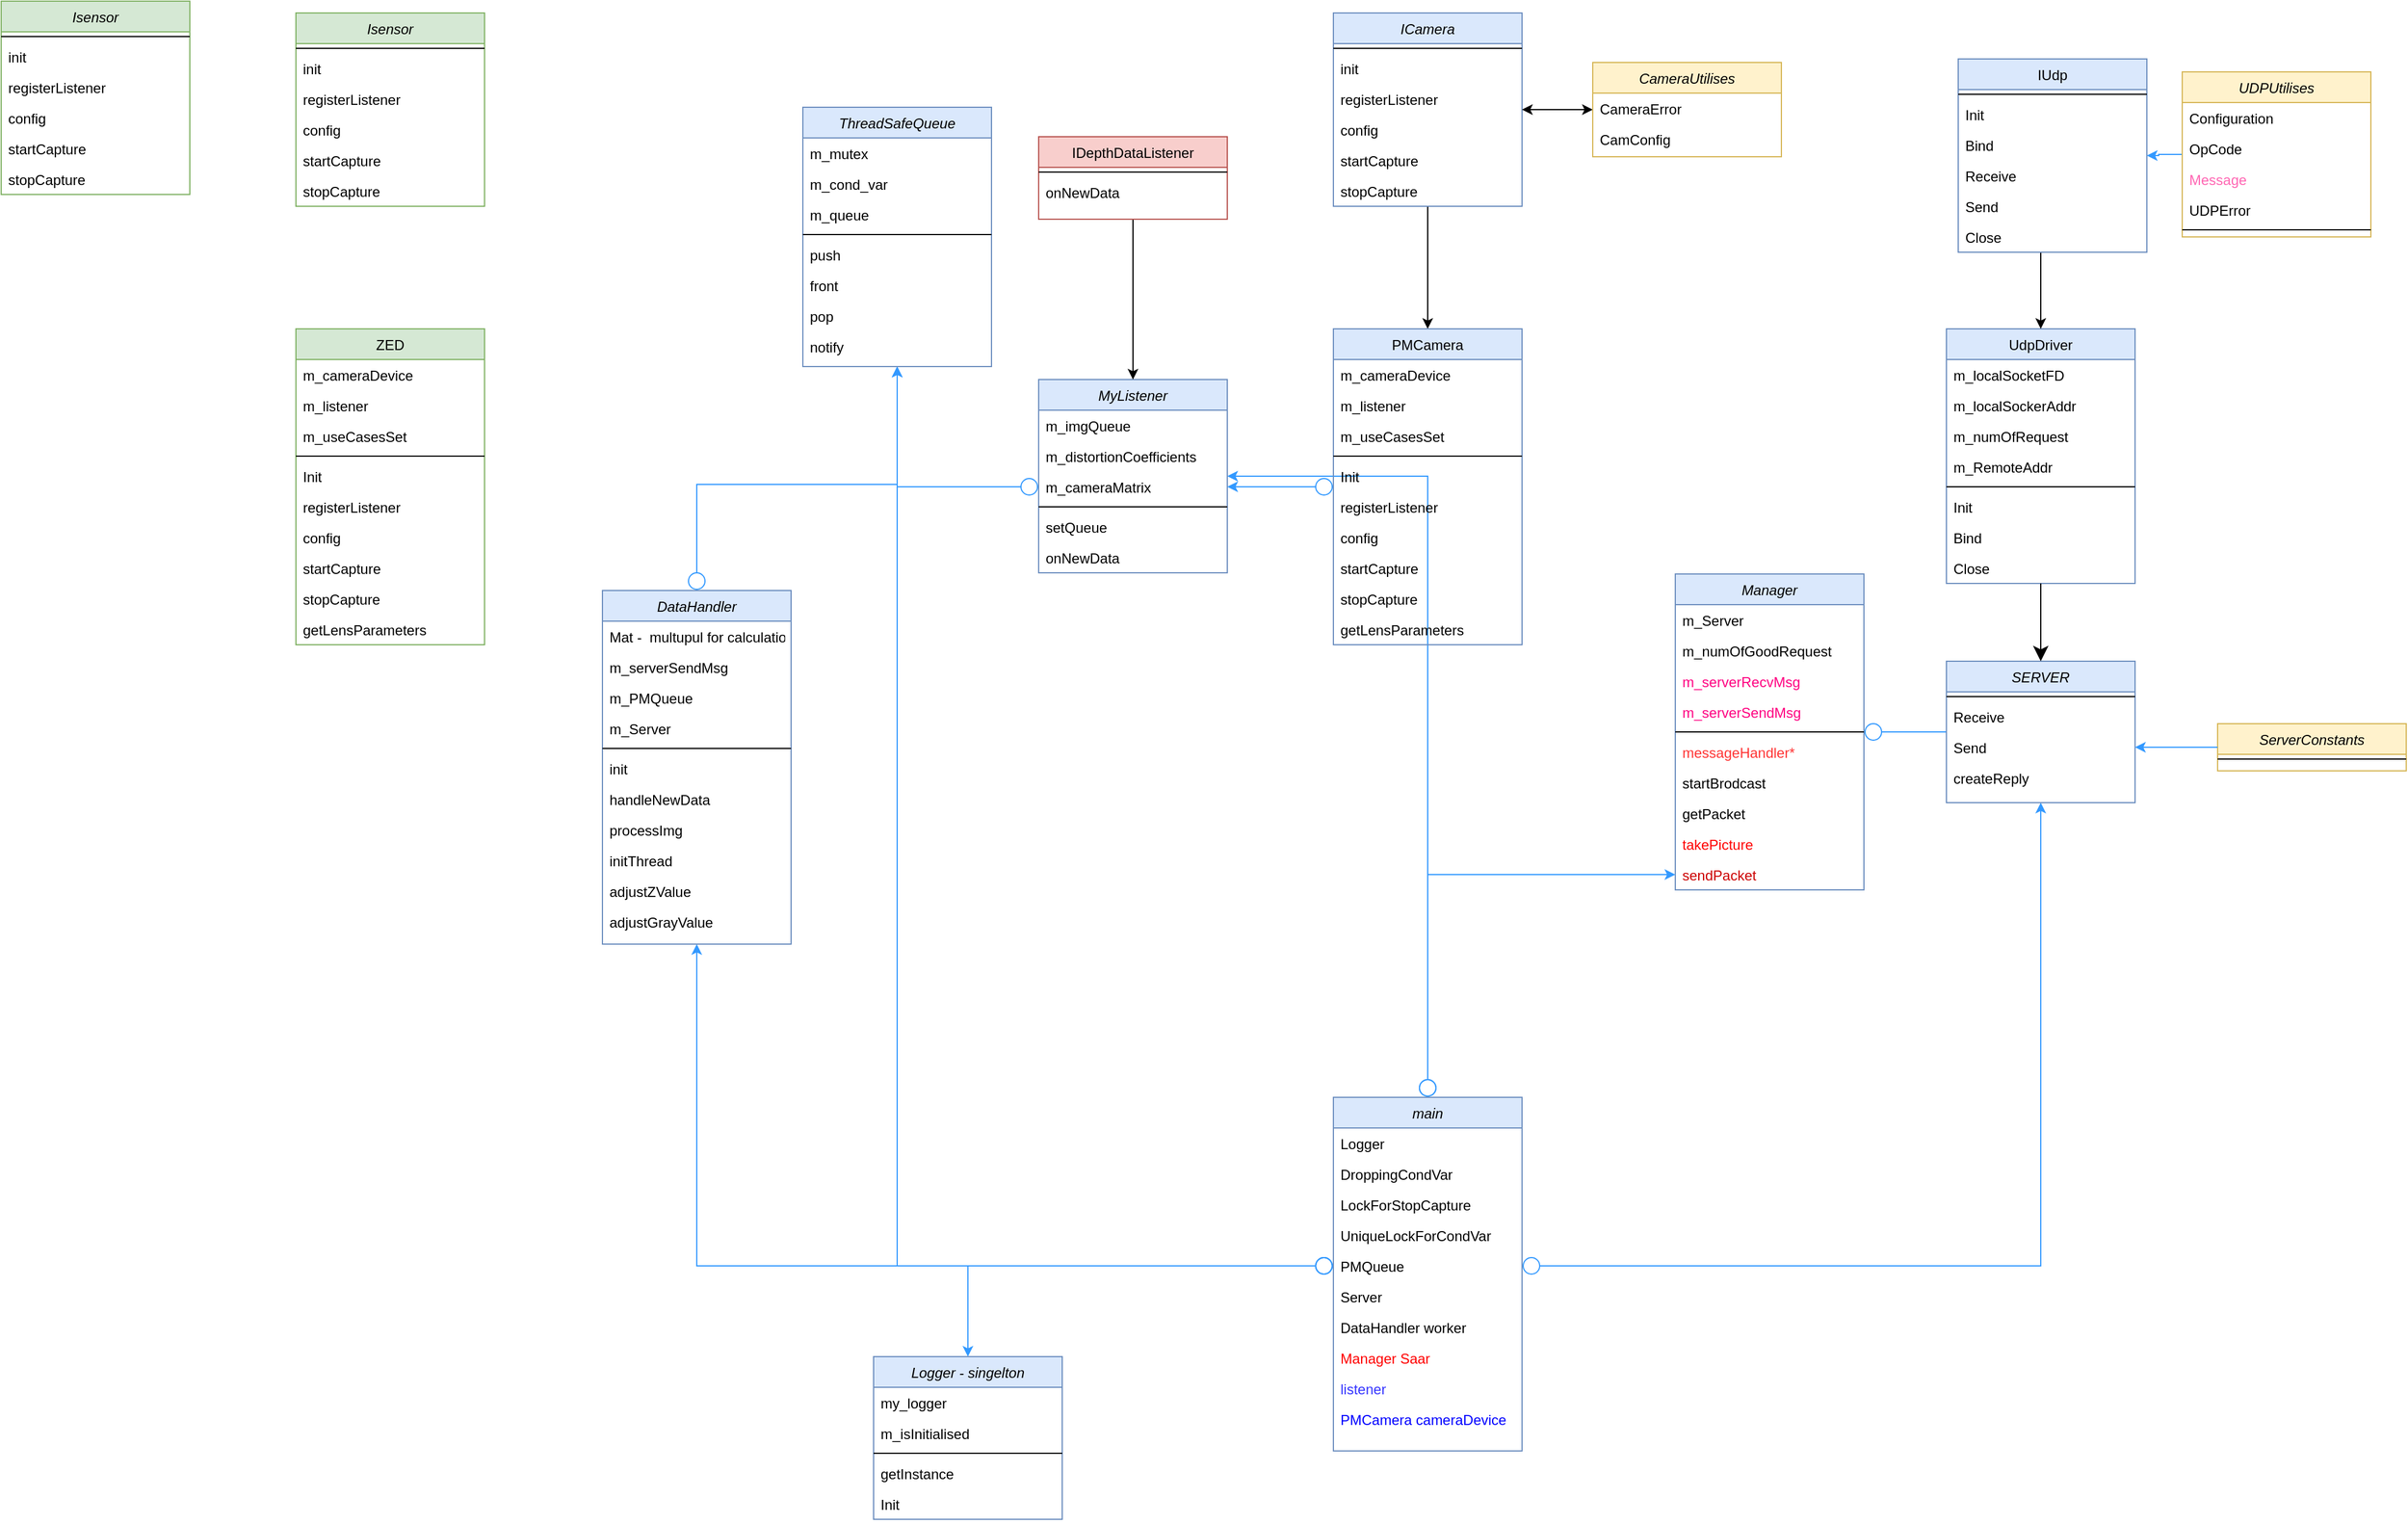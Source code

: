 <mxfile version="20.6.0" type="github">
  <diagram id="C5RBs43oDa-KdzZeNtuy" name="Page-1">
    <mxGraphModel dx="3151" dy="876" grid="1" gridSize="10" guides="1" tooltips="1" connect="1" arrows="1" fold="1" page="1" pageScale="1" pageWidth="827" pageHeight="1169" math="0" shadow="0">
      <root>
        <mxCell id="WIyWlLk6GJQsqaUBKTNV-0" />
        <mxCell id="WIyWlLk6GJQsqaUBKTNV-1" parent="WIyWlLk6GJQsqaUBKTNV-0" />
        <mxCell id="wGJiU_IfTbQfSrhY198J-182" style="edgeStyle=orthogonalEdgeStyle;rounded=0;orthogonalLoop=1;jettySize=auto;html=1;fontColor=#FF0000;startArrow=none;startFill=0;endArrow=circle;endFill=0;strokeColor=#3399FF;" edge="1" parent="WIyWlLk6GJQsqaUBKTNV-1" source="zkfFHV4jXpPFQw0GAbJ--0" target="wGJiU_IfTbQfSrhY198J-142">
          <mxGeometry relative="1" as="geometry">
            <mxPoint x="520.043" y="480" as="targetPoint" />
          </mxGeometry>
        </mxCell>
        <mxCell id="wGJiU_IfTbQfSrhY198J-220" style="edgeStyle=orthogonalEdgeStyle;rounded=0;orthogonalLoop=1;jettySize=auto;html=1;strokeColor=#3399FF;fontColor=#FF0080;startArrow=classic;startFill=1;endArrow=circle;endFill=0;" edge="1" parent="WIyWlLk6GJQsqaUBKTNV-1" source="zkfFHV4jXpPFQw0GAbJ--0" target="wGJiU_IfTbQfSrhY198J-163">
          <mxGeometry relative="1" as="geometry" />
        </mxCell>
        <mxCell id="zkfFHV4jXpPFQw0GAbJ--0" value="SERVER" style="swimlane;fontStyle=2;align=center;verticalAlign=top;childLayout=stackLayout;horizontal=1;startSize=26;horizontalStack=0;resizeParent=1;resizeLast=0;collapsible=1;marginBottom=0;rounded=0;shadow=0;strokeWidth=1;fillColor=#dae8fc;strokeColor=#6c8ebf;" parent="WIyWlLk6GJQsqaUBKTNV-1" vertex="1">
          <mxGeometry x="610" y="960" width="160" height="120" as="geometry">
            <mxRectangle x="230" y="140" width="160" height="26" as="alternateBounds" />
          </mxGeometry>
        </mxCell>
        <mxCell id="zkfFHV4jXpPFQw0GAbJ--4" value="" style="line;html=1;strokeWidth=1;align=left;verticalAlign=middle;spacingTop=-1;spacingLeft=3;spacingRight=3;rotatable=0;labelPosition=right;points=[];portConstraint=eastwest;" parent="zkfFHV4jXpPFQw0GAbJ--0" vertex="1">
          <mxGeometry y="26" width="160" height="8" as="geometry" />
        </mxCell>
        <mxCell id="zkfFHV4jXpPFQw0GAbJ--5" value="Receive" style="text;align=left;verticalAlign=top;spacingLeft=4;spacingRight=4;overflow=hidden;rotatable=0;points=[[0,0.5],[1,0.5]];portConstraint=eastwest;" parent="zkfFHV4jXpPFQw0GAbJ--0" vertex="1">
          <mxGeometry y="34" width="160" height="26" as="geometry" />
        </mxCell>
        <mxCell id="wGJiU_IfTbQfSrhY198J-7" value="Send" style="text;align=left;verticalAlign=top;spacingLeft=4;spacingRight=4;overflow=hidden;rotatable=0;points=[[0,0.5],[1,0.5]];portConstraint=eastwest;" vertex="1" parent="zkfFHV4jXpPFQw0GAbJ--0">
          <mxGeometry y="60" width="160" height="26" as="geometry" />
        </mxCell>
        <mxCell id="wGJiU_IfTbQfSrhY198J-8" value="createReply" style="text;align=left;verticalAlign=top;spacingLeft=4;spacingRight=4;overflow=hidden;rotatable=0;points=[[0,0.5],[1,0.5]];portConstraint=eastwest;" vertex="1" parent="zkfFHV4jXpPFQw0GAbJ--0">
          <mxGeometry y="86" width="160" height="26" as="geometry" />
        </mxCell>
        <mxCell id="zkfFHV4jXpPFQw0GAbJ--6" value="UdpDriver" style="swimlane;fontStyle=0;align=center;verticalAlign=top;childLayout=stackLayout;horizontal=1;startSize=26;horizontalStack=0;resizeParent=1;resizeLast=0;collapsible=1;marginBottom=0;rounded=0;shadow=0;strokeWidth=1;fillColor=#dae8fc;strokeColor=#6c8ebf;" parent="WIyWlLk6GJQsqaUBKTNV-1" vertex="1">
          <mxGeometry x="610" y="678" width="160" height="216" as="geometry">
            <mxRectangle x="130" y="380" width="160" height="26" as="alternateBounds" />
          </mxGeometry>
        </mxCell>
        <mxCell id="zkfFHV4jXpPFQw0GAbJ--7" value="m_localSocketFD" style="text;align=left;verticalAlign=top;spacingLeft=4;spacingRight=4;overflow=hidden;rotatable=0;points=[[0,0.5],[1,0.5]];portConstraint=eastwest;" parent="zkfFHV4jXpPFQw0GAbJ--6" vertex="1">
          <mxGeometry y="26" width="160" height="26" as="geometry" />
        </mxCell>
        <mxCell id="zkfFHV4jXpPFQw0GAbJ--8" value="m_localSockerAddr" style="text;align=left;verticalAlign=top;spacingLeft=4;spacingRight=4;overflow=hidden;rotatable=0;points=[[0,0.5],[1,0.5]];portConstraint=eastwest;rounded=0;shadow=0;html=0;" parent="zkfFHV4jXpPFQw0GAbJ--6" vertex="1">
          <mxGeometry y="52" width="160" height="26" as="geometry" />
        </mxCell>
        <mxCell id="wGJiU_IfTbQfSrhY198J-17" value="m_numOfRequest" style="text;align=left;verticalAlign=top;spacingLeft=4;spacingRight=4;overflow=hidden;rotatable=0;points=[[0,0.5],[1,0.5]];portConstraint=eastwest;rounded=0;shadow=0;html=0;" vertex="1" parent="zkfFHV4jXpPFQw0GAbJ--6">
          <mxGeometry y="78" width="160" height="26" as="geometry" />
        </mxCell>
        <mxCell id="wGJiU_IfTbQfSrhY198J-18" value="m_RemoteAddr" style="text;align=left;verticalAlign=top;spacingLeft=4;spacingRight=4;overflow=hidden;rotatable=0;points=[[0,0.5],[1,0.5]];portConstraint=eastwest;rounded=0;shadow=0;html=0;" vertex="1" parent="zkfFHV4jXpPFQw0GAbJ--6">
          <mxGeometry y="104" width="160" height="26" as="geometry" />
        </mxCell>
        <mxCell id="zkfFHV4jXpPFQw0GAbJ--9" value="" style="line;html=1;strokeWidth=1;align=left;verticalAlign=middle;spacingTop=-1;spacingLeft=3;spacingRight=3;rotatable=0;labelPosition=right;points=[];portConstraint=eastwest;" parent="zkfFHV4jXpPFQw0GAbJ--6" vertex="1">
          <mxGeometry y="130" width="160" height="8" as="geometry" />
        </mxCell>
        <mxCell id="zkfFHV4jXpPFQw0GAbJ--11" value="Init" style="text;align=left;verticalAlign=top;spacingLeft=4;spacingRight=4;overflow=hidden;rotatable=0;points=[[0,0.5],[1,0.5]];portConstraint=eastwest;" parent="zkfFHV4jXpPFQw0GAbJ--6" vertex="1">
          <mxGeometry y="138" width="160" height="26" as="geometry" />
        </mxCell>
        <mxCell id="wGJiU_IfTbQfSrhY198J-19" value="Bind" style="text;align=left;verticalAlign=top;spacingLeft=4;spacingRight=4;overflow=hidden;rotatable=0;points=[[0,0.5],[1,0.5]];portConstraint=eastwest;" vertex="1" parent="zkfFHV4jXpPFQw0GAbJ--6">
          <mxGeometry y="164" width="160" height="26" as="geometry" />
        </mxCell>
        <mxCell id="wGJiU_IfTbQfSrhY198J-20" value="Close" style="text;align=left;verticalAlign=top;spacingLeft=4;spacingRight=4;overflow=hidden;rotatable=0;points=[[0,0.5],[1,0.5]];portConstraint=eastwest;" vertex="1" parent="zkfFHV4jXpPFQw0GAbJ--6">
          <mxGeometry y="190" width="160" height="26" as="geometry" />
        </mxCell>
        <mxCell id="zkfFHV4jXpPFQw0GAbJ--12" value="" style="endArrow=classic;endSize=10;endFill=1;shadow=0;strokeWidth=1;rounded=0;edgeStyle=elbowEdgeStyle;elbow=vertical;" parent="WIyWlLk6GJQsqaUBKTNV-1" source="zkfFHV4jXpPFQw0GAbJ--6" target="zkfFHV4jXpPFQw0GAbJ--0" edge="1">
          <mxGeometry width="160" relative="1" as="geometry">
            <mxPoint x="780" y="223" as="sourcePoint" />
            <mxPoint x="780" y="223" as="targetPoint" />
          </mxGeometry>
        </mxCell>
        <mxCell id="wGJiU_IfTbQfSrhY198J-194" style="edgeStyle=orthogonalEdgeStyle;rounded=0;orthogonalLoop=1;jettySize=auto;html=1;strokeColor=#3399FF;fontColor=#FF0080;startArrow=classic;startFill=1;endArrow=circle;endFill=0;" edge="1" parent="WIyWlLk6GJQsqaUBKTNV-1" source="wGJiU_IfTbQfSrhY198J-0" target="wGJiU_IfTbQfSrhY198J-159">
          <mxGeometry relative="1" as="geometry" />
        </mxCell>
        <mxCell id="wGJiU_IfTbQfSrhY198J-0" value="MyListener" style="swimlane;fontStyle=2;align=center;verticalAlign=top;childLayout=stackLayout;horizontal=1;startSize=26;horizontalStack=0;resizeParent=1;resizeLast=0;collapsible=1;marginBottom=0;rounded=0;shadow=0;strokeWidth=1;fillColor=#dae8fc;strokeColor=#6c8ebf;" vertex="1" parent="WIyWlLk6GJQsqaUBKTNV-1">
          <mxGeometry x="-160" y="721" width="160" height="164" as="geometry">
            <mxRectangle x="230" y="140" width="160" height="26" as="alternateBounds" />
          </mxGeometry>
        </mxCell>
        <mxCell id="wGJiU_IfTbQfSrhY198J-123" value="m_imgQueue&#xa;" style="text;align=left;verticalAlign=top;spacingLeft=4;spacingRight=4;overflow=hidden;rotatable=0;points=[[0,0.5],[1,0.5]];portConstraint=eastwest;rounded=0;shadow=0;html=0;" vertex="1" parent="wGJiU_IfTbQfSrhY198J-0">
          <mxGeometry y="26" width="160" height="26" as="geometry" />
        </mxCell>
        <mxCell id="wGJiU_IfTbQfSrhY198J-124" value="m_distortionCoefficients" style="text;align=left;verticalAlign=top;spacingLeft=4;spacingRight=4;overflow=hidden;rotatable=0;points=[[0,0.5],[1,0.5]];portConstraint=eastwest;rounded=0;shadow=0;html=0;" vertex="1" parent="wGJiU_IfTbQfSrhY198J-0">
          <mxGeometry y="52" width="160" height="26" as="geometry" />
        </mxCell>
        <mxCell id="wGJiU_IfTbQfSrhY198J-2" value="m_cameraMatrix" style="text;align=left;verticalAlign=top;spacingLeft=4;spacingRight=4;overflow=hidden;rotatable=0;points=[[0,0.5],[1,0.5]];portConstraint=eastwest;rounded=0;shadow=0;html=0;" vertex="1" parent="wGJiU_IfTbQfSrhY198J-0">
          <mxGeometry y="78" width="160" height="26" as="geometry" />
        </mxCell>
        <mxCell id="wGJiU_IfTbQfSrhY198J-4" value="" style="line;html=1;strokeWidth=1;align=left;verticalAlign=middle;spacingTop=-1;spacingLeft=3;spacingRight=3;rotatable=0;labelPosition=right;points=[];portConstraint=eastwest;" vertex="1" parent="wGJiU_IfTbQfSrhY198J-0">
          <mxGeometry y="104" width="160" height="8" as="geometry" />
        </mxCell>
        <mxCell id="wGJiU_IfTbQfSrhY198J-5" value="setQueue" style="text;align=left;verticalAlign=top;spacingLeft=4;spacingRight=4;overflow=hidden;rotatable=0;points=[[0,0.5],[1,0.5]];portConstraint=eastwest;" vertex="1" parent="wGJiU_IfTbQfSrhY198J-0">
          <mxGeometry y="112" width="160" height="26" as="geometry" />
        </mxCell>
        <mxCell id="wGJiU_IfTbQfSrhY198J-101" value="onNewData" style="text;align=left;verticalAlign=top;spacingLeft=4;spacingRight=4;overflow=hidden;rotatable=0;points=[[0,0.5],[1,0.5]];portConstraint=eastwest;" vertex="1" parent="wGJiU_IfTbQfSrhY198J-0">
          <mxGeometry y="138" width="160" height="26" as="geometry" />
        </mxCell>
        <mxCell id="wGJiU_IfTbQfSrhY198J-32" value="" style="edgeStyle=orthogonalEdgeStyle;rounded=0;orthogonalLoop=1;jettySize=auto;html=1;entryX=0.5;entryY=0;entryDx=0;entryDy=0;" edge="1" parent="WIyWlLk6GJQsqaUBKTNV-1" source="wGJiU_IfTbQfSrhY198J-21" target="zkfFHV4jXpPFQw0GAbJ--6">
          <mxGeometry relative="1" as="geometry">
            <Array as="points">
              <mxPoint x="690" y="620" />
            </Array>
          </mxGeometry>
        </mxCell>
        <mxCell id="wGJiU_IfTbQfSrhY198J-21" value="IUdp" style="swimlane;fontStyle=0;align=center;verticalAlign=top;childLayout=stackLayout;horizontal=1;startSize=26;horizontalStack=0;resizeParent=1;resizeLast=0;collapsible=1;marginBottom=0;rounded=0;shadow=0;strokeWidth=1;fillColor=#dae8fc;strokeColor=#6c8ebf;" vertex="1" parent="WIyWlLk6GJQsqaUBKTNV-1">
          <mxGeometry x="620" y="449" width="160" height="164" as="geometry">
            <mxRectangle x="130" y="380" width="160" height="26" as="alternateBounds" />
          </mxGeometry>
        </mxCell>
        <mxCell id="wGJiU_IfTbQfSrhY198J-26" value="" style="line;html=1;strokeWidth=1;align=left;verticalAlign=middle;spacingTop=-1;spacingLeft=3;spacingRight=3;rotatable=0;labelPosition=right;points=[];portConstraint=eastwest;" vertex="1" parent="wGJiU_IfTbQfSrhY198J-21">
          <mxGeometry y="26" width="160" height="8" as="geometry" />
        </mxCell>
        <mxCell id="wGJiU_IfTbQfSrhY198J-27" value="Init" style="text;align=left;verticalAlign=top;spacingLeft=4;spacingRight=4;overflow=hidden;rotatable=0;points=[[0,0.5],[1,0.5]];portConstraint=eastwest;" vertex="1" parent="wGJiU_IfTbQfSrhY198J-21">
          <mxGeometry y="34" width="160" height="26" as="geometry" />
        </mxCell>
        <mxCell id="wGJiU_IfTbQfSrhY198J-28" value="Bind" style="text;align=left;verticalAlign=top;spacingLeft=4;spacingRight=4;overflow=hidden;rotatable=0;points=[[0,0.5],[1,0.5]];portConstraint=eastwest;" vertex="1" parent="wGJiU_IfTbQfSrhY198J-21">
          <mxGeometry y="60" width="160" height="26" as="geometry" />
        </mxCell>
        <mxCell id="wGJiU_IfTbQfSrhY198J-30" value="Receive" style="text;align=left;verticalAlign=top;spacingLeft=4;spacingRight=4;overflow=hidden;rotatable=0;points=[[0,0.5],[1,0.5]];portConstraint=eastwest;" vertex="1" parent="wGJiU_IfTbQfSrhY198J-21">
          <mxGeometry y="86" width="160" height="26" as="geometry" />
        </mxCell>
        <mxCell id="wGJiU_IfTbQfSrhY198J-31" value="Send" style="text;align=left;verticalAlign=top;spacingLeft=4;spacingRight=4;overflow=hidden;rotatable=0;points=[[0,0.5],[1,0.5]];portConstraint=eastwest;" vertex="1" parent="wGJiU_IfTbQfSrhY198J-21">
          <mxGeometry y="112" width="160" height="26" as="geometry" />
        </mxCell>
        <mxCell id="wGJiU_IfTbQfSrhY198J-29" value="Close" style="text;align=left;verticalAlign=top;spacingLeft=4;spacingRight=4;overflow=hidden;rotatable=0;points=[[0,0.5],[1,0.5]];portConstraint=eastwest;" vertex="1" parent="wGJiU_IfTbQfSrhY198J-21">
          <mxGeometry y="138" width="160" height="26" as="geometry" />
        </mxCell>
        <mxCell id="wGJiU_IfTbQfSrhY198J-49" style="edgeStyle=orthogonalEdgeStyle;rounded=0;orthogonalLoop=1;jettySize=auto;html=1;startArrow=none;startFill=0;strokeColor=#3399FF;" edge="1" parent="WIyWlLk6GJQsqaUBKTNV-1" source="wGJiU_IfTbQfSrhY198J-41" target="wGJiU_IfTbQfSrhY198J-21">
          <mxGeometry relative="1" as="geometry" />
        </mxCell>
        <mxCell id="wGJiU_IfTbQfSrhY198J-41" value="UDPUtilises" style="swimlane;fontStyle=2;align=center;verticalAlign=top;childLayout=stackLayout;horizontal=1;startSize=26;horizontalStack=0;resizeParent=1;resizeLast=0;collapsible=1;marginBottom=0;rounded=0;shadow=0;strokeWidth=1;fillColor=#fff2cc;strokeColor=#d6b656;" vertex="1" parent="WIyWlLk6GJQsqaUBKTNV-1">
          <mxGeometry x="810" y="460" width="160" height="140" as="geometry">
            <mxRectangle x="230" y="140" width="160" height="26" as="alternateBounds" />
          </mxGeometry>
        </mxCell>
        <mxCell id="wGJiU_IfTbQfSrhY198J-42" value="Configuration" style="text;align=left;verticalAlign=top;spacingLeft=4;spacingRight=4;overflow=hidden;rotatable=0;points=[[0,0.5],[1,0.5]];portConstraint=eastwest;" vertex="1" parent="wGJiU_IfTbQfSrhY198J-41">
          <mxGeometry y="26" width="160" height="26" as="geometry" />
        </mxCell>
        <mxCell id="wGJiU_IfTbQfSrhY198J-43" value="OpCode" style="text;align=left;verticalAlign=top;spacingLeft=4;spacingRight=4;overflow=hidden;rotatable=0;points=[[0,0.5],[1,0.5]];portConstraint=eastwest;rounded=0;shadow=0;html=0;" vertex="1" parent="wGJiU_IfTbQfSrhY198J-41">
          <mxGeometry y="52" width="160" height="26" as="geometry" />
        </mxCell>
        <mxCell id="wGJiU_IfTbQfSrhY198J-44" value="Message" style="text;align=left;verticalAlign=top;spacingLeft=4;spacingRight=4;overflow=hidden;rotatable=0;points=[[0,0.5],[1,0.5]];portConstraint=eastwest;rounded=0;shadow=0;html=0;fontColor=#FF66B3;" vertex="1" parent="wGJiU_IfTbQfSrhY198J-41">
          <mxGeometry y="78" width="160" height="26" as="geometry" />
        </mxCell>
        <mxCell id="wGJiU_IfTbQfSrhY198J-47" value="UDPError" style="text;align=left;verticalAlign=top;spacingLeft=4;spacingRight=4;overflow=hidden;rotatable=0;points=[[0,0.5],[1,0.5]];portConstraint=eastwest;rounded=0;shadow=0;html=0;" vertex="1" parent="wGJiU_IfTbQfSrhY198J-41">
          <mxGeometry y="104" width="160" height="26" as="geometry" />
        </mxCell>
        <mxCell id="wGJiU_IfTbQfSrhY198J-45" value="" style="line;html=1;strokeWidth=1;align=left;verticalAlign=middle;spacingTop=-1;spacingLeft=3;spacingRight=3;rotatable=0;labelPosition=right;points=[];portConstraint=eastwest;" vertex="1" parent="wGJiU_IfTbQfSrhY198J-41">
          <mxGeometry y="130" width="160" height="8" as="geometry" />
        </mxCell>
        <mxCell id="wGJiU_IfTbQfSrhY198J-84" style="edgeStyle=orthogonalEdgeStyle;rounded=0;orthogonalLoop=1;jettySize=auto;html=1;startArrow=none;startFill=0;" edge="1" parent="WIyWlLk6GJQsqaUBKTNV-1" source="wGJiU_IfTbQfSrhY198J-50" target="wGJiU_IfTbQfSrhY198J-75">
          <mxGeometry relative="1" as="geometry" />
        </mxCell>
        <mxCell id="wGJiU_IfTbQfSrhY198J-50" value="ICamera" style="swimlane;fontStyle=2;align=center;verticalAlign=top;childLayout=stackLayout;horizontal=1;startSize=26;horizontalStack=0;resizeParent=1;resizeLast=0;collapsible=1;marginBottom=0;rounded=0;shadow=0;strokeWidth=1;fillColor=#dae8fc;strokeColor=#6c8ebf;" vertex="1" parent="WIyWlLk6GJQsqaUBKTNV-1">
          <mxGeometry x="90" y="410" width="160" height="164" as="geometry">
            <mxRectangle x="230" y="140" width="160" height="26" as="alternateBounds" />
          </mxGeometry>
        </mxCell>
        <mxCell id="wGJiU_IfTbQfSrhY198J-54" value="" style="line;html=1;strokeWidth=1;align=left;verticalAlign=middle;spacingTop=-1;spacingLeft=3;spacingRight=3;rotatable=0;labelPosition=right;points=[];portConstraint=eastwest;" vertex="1" parent="wGJiU_IfTbQfSrhY198J-50">
          <mxGeometry y="26" width="160" height="8" as="geometry" />
        </mxCell>
        <mxCell id="wGJiU_IfTbQfSrhY198J-55" value="init" style="text;align=left;verticalAlign=top;spacingLeft=4;spacingRight=4;overflow=hidden;rotatable=0;points=[[0,0.5],[1,0.5]];portConstraint=eastwest;" vertex="1" parent="wGJiU_IfTbQfSrhY198J-50">
          <mxGeometry y="34" width="160" height="26" as="geometry" />
        </mxCell>
        <mxCell id="wGJiU_IfTbQfSrhY198J-122" value="registerListener" style="text;align=left;verticalAlign=top;spacingLeft=4;spacingRight=4;overflow=hidden;rotatable=0;points=[[0,0.5],[1,0.5]];portConstraint=eastwest;" vertex="1" parent="wGJiU_IfTbQfSrhY198J-50">
          <mxGeometry y="60" width="160" height="26" as="geometry" />
        </mxCell>
        <mxCell id="wGJiU_IfTbQfSrhY198J-57" value="config" style="text;align=left;verticalAlign=top;spacingLeft=4;spacingRight=4;overflow=hidden;rotatable=0;points=[[0,0.5],[1,0.5]];portConstraint=eastwest;" vertex="1" parent="wGJiU_IfTbQfSrhY198J-50">
          <mxGeometry y="86" width="160" height="26" as="geometry" />
        </mxCell>
        <mxCell id="wGJiU_IfTbQfSrhY198J-58" value="startCapture" style="text;align=left;verticalAlign=top;spacingLeft=4;spacingRight=4;overflow=hidden;rotatable=0;points=[[0,0.5],[1,0.5]];portConstraint=eastwest;" vertex="1" parent="wGJiU_IfTbQfSrhY198J-50">
          <mxGeometry y="112" width="160" height="26" as="geometry" />
        </mxCell>
        <mxCell id="wGJiU_IfTbQfSrhY198J-59" value="stopCapture" style="text;align=left;verticalAlign=top;spacingLeft=4;spacingRight=4;overflow=hidden;rotatable=0;points=[[0,0.5],[1,0.5]];portConstraint=eastwest;" vertex="1" parent="wGJiU_IfTbQfSrhY198J-50">
          <mxGeometry y="138" width="160" height="26" as="geometry" />
        </mxCell>
        <mxCell id="wGJiU_IfTbQfSrhY198J-74" style="edgeStyle=orthogonalEdgeStyle;rounded=0;orthogonalLoop=1;jettySize=auto;html=1;startArrow=classic;startFill=1;" edge="1" parent="WIyWlLk6GJQsqaUBKTNV-1" source="wGJiU_IfTbQfSrhY198J-61" target="wGJiU_IfTbQfSrhY198J-50">
          <mxGeometry relative="1" as="geometry" />
        </mxCell>
        <mxCell id="wGJiU_IfTbQfSrhY198J-61" value="CameraUtilises" style="swimlane;fontStyle=2;align=center;verticalAlign=top;childLayout=stackLayout;horizontal=1;startSize=26;horizontalStack=0;resizeParent=1;resizeLast=0;collapsible=1;marginBottom=0;rounded=0;shadow=0;strokeWidth=1;fillColor=#fff2cc;strokeColor=#d6b656;" vertex="1" parent="WIyWlLk6GJQsqaUBKTNV-1">
          <mxGeometry x="310" y="452" width="160" height="80" as="geometry">
            <mxRectangle x="230" y="140" width="160" height="26" as="alternateBounds" />
          </mxGeometry>
        </mxCell>
        <mxCell id="wGJiU_IfTbQfSrhY198J-62" value="CameraError" style="text;align=left;verticalAlign=top;spacingLeft=4;spacingRight=4;overflow=hidden;rotatable=0;points=[[0,0.5],[1,0.5]];portConstraint=eastwest;" vertex="1" parent="wGJiU_IfTbQfSrhY198J-61">
          <mxGeometry y="26" width="160" height="26" as="geometry" />
        </mxCell>
        <mxCell id="wGJiU_IfTbQfSrhY198J-63" value="CamConfig" style="text;align=left;verticalAlign=top;spacingLeft=4;spacingRight=4;overflow=hidden;rotatable=0;points=[[0,0.5],[1,0.5]];portConstraint=eastwest;rounded=0;shadow=0;html=0;" vertex="1" parent="wGJiU_IfTbQfSrhY198J-61">
          <mxGeometry y="52" width="160" height="26" as="geometry" />
        </mxCell>
        <mxCell id="wGJiU_IfTbQfSrhY198J-75" value="PMCamera" style="swimlane;fontStyle=0;align=center;verticalAlign=top;childLayout=stackLayout;horizontal=1;startSize=26;horizontalStack=0;resizeParent=1;resizeLast=0;collapsible=1;marginBottom=0;rounded=0;shadow=0;strokeWidth=1;fillColor=#dae8fc;strokeColor=#6c8ebf;" vertex="1" parent="WIyWlLk6GJQsqaUBKTNV-1">
          <mxGeometry x="90" y="678" width="160" height="268" as="geometry">
            <mxRectangle x="130" y="380" width="160" height="26" as="alternateBounds" />
          </mxGeometry>
        </mxCell>
        <mxCell id="wGJiU_IfTbQfSrhY198J-76" value="m_cameraDevice" style="text;align=left;verticalAlign=top;spacingLeft=4;spacingRight=4;overflow=hidden;rotatable=0;points=[[0,0.5],[1,0.5]];portConstraint=eastwest;" vertex="1" parent="wGJiU_IfTbQfSrhY198J-75">
          <mxGeometry y="26" width="160" height="26" as="geometry" />
        </mxCell>
        <mxCell id="wGJiU_IfTbQfSrhY198J-77" value="m_listener" style="text;align=left;verticalAlign=top;spacingLeft=4;spacingRight=4;overflow=hidden;rotatable=0;points=[[0,0.5],[1,0.5]];portConstraint=eastwest;rounded=0;shadow=0;html=0;" vertex="1" parent="wGJiU_IfTbQfSrhY198J-75">
          <mxGeometry y="52" width="160" height="26" as="geometry" />
        </mxCell>
        <mxCell id="wGJiU_IfTbQfSrhY198J-78" value="m_useCasesSet" style="text;align=left;verticalAlign=top;spacingLeft=4;spacingRight=4;overflow=hidden;rotatable=0;points=[[0,0.5],[1,0.5]];portConstraint=eastwest;rounded=0;shadow=0;html=0;" vertex="1" parent="wGJiU_IfTbQfSrhY198J-75">
          <mxGeometry y="78" width="160" height="26" as="geometry" />
        </mxCell>
        <mxCell id="wGJiU_IfTbQfSrhY198J-80" value="" style="line;html=1;strokeWidth=1;align=left;verticalAlign=middle;spacingTop=-1;spacingLeft=3;spacingRight=3;rotatable=0;labelPosition=right;points=[];portConstraint=eastwest;" vertex="1" parent="wGJiU_IfTbQfSrhY198J-75">
          <mxGeometry y="104" width="160" height="8" as="geometry" />
        </mxCell>
        <mxCell id="wGJiU_IfTbQfSrhY198J-81" value="Init" style="text;align=left;verticalAlign=top;spacingLeft=4;spacingRight=4;overflow=hidden;rotatable=0;points=[[0,0.5],[1,0.5]];portConstraint=eastwest;" vertex="1" parent="wGJiU_IfTbQfSrhY198J-75">
          <mxGeometry y="112" width="160" height="26" as="geometry" />
        </mxCell>
        <mxCell id="wGJiU_IfTbQfSrhY198J-82" value="registerListener" style="text;align=left;verticalAlign=top;spacingLeft=4;spacingRight=4;overflow=hidden;rotatable=0;points=[[0,0.5],[1,0.5]];portConstraint=eastwest;" vertex="1" parent="wGJiU_IfTbQfSrhY198J-75">
          <mxGeometry y="138" width="160" height="26" as="geometry" />
        </mxCell>
        <mxCell id="wGJiU_IfTbQfSrhY198J-83" value="config" style="text;align=left;verticalAlign=top;spacingLeft=4;spacingRight=4;overflow=hidden;rotatable=0;points=[[0,0.5],[1,0.5]];portConstraint=eastwest;" vertex="1" parent="wGJiU_IfTbQfSrhY198J-75">
          <mxGeometry y="164" width="160" height="26" as="geometry" />
        </mxCell>
        <mxCell id="wGJiU_IfTbQfSrhY198J-85" value="startCapture" style="text;align=left;verticalAlign=top;spacingLeft=4;spacingRight=4;overflow=hidden;rotatable=0;points=[[0,0.5],[1,0.5]];portConstraint=eastwest;" vertex="1" parent="wGJiU_IfTbQfSrhY198J-75">
          <mxGeometry y="190" width="160" height="26" as="geometry" />
        </mxCell>
        <mxCell id="wGJiU_IfTbQfSrhY198J-86" value="stopCapture" style="text;align=left;verticalAlign=top;spacingLeft=4;spacingRight=4;overflow=hidden;rotatable=0;points=[[0,0.5],[1,0.5]];portConstraint=eastwest;" vertex="1" parent="wGJiU_IfTbQfSrhY198J-75">
          <mxGeometry y="216" width="160" height="26" as="geometry" />
        </mxCell>
        <mxCell id="wGJiU_IfTbQfSrhY198J-87" value="getLensParameters" style="text;align=left;verticalAlign=top;spacingLeft=4;spacingRight=4;overflow=hidden;rotatable=0;points=[[0,0.5],[1,0.5]];portConstraint=eastwest;" vertex="1" parent="wGJiU_IfTbQfSrhY198J-75">
          <mxGeometry y="242" width="160" height="26" as="geometry" />
        </mxCell>
        <mxCell id="wGJiU_IfTbQfSrhY198J-107" style="edgeStyle=orthogonalEdgeStyle;rounded=0;orthogonalLoop=1;jettySize=auto;html=1;startArrow=none;startFill=0;" edge="1" parent="WIyWlLk6GJQsqaUBKTNV-1" source="wGJiU_IfTbQfSrhY198J-94" target="wGJiU_IfTbQfSrhY198J-0">
          <mxGeometry relative="1" as="geometry" />
        </mxCell>
        <mxCell id="wGJiU_IfTbQfSrhY198J-94" value="IDepthDataListener" style="swimlane;fontStyle=0;align=center;verticalAlign=top;childLayout=stackLayout;horizontal=1;startSize=26;horizontalStack=0;resizeParent=1;resizeLast=0;collapsible=1;marginBottom=0;rounded=0;shadow=0;strokeWidth=1;fillColor=#f8cecc;strokeColor=#b85450;" vertex="1" parent="WIyWlLk6GJQsqaUBKTNV-1">
          <mxGeometry x="-160" y="515" width="160" height="70" as="geometry">
            <mxRectangle x="130" y="380" width="160" height="26" as="alternateBounds" />
          </mxGeometry>
        </mxCell>
        <mxCell id="wGJiU_IfTbQfSrhY198J-95" value="" style="line;html=1;strokeWidth=1;align=left;verticalAlign=middle;spacingTop=-1;spacingLeft=3;spacingRight=3;rotatable=0;labelPosition=right;points=[];portConstraint=eastwest;" vertex="1" parent="wGJiU_IfTbQfSrhY198J-94">
          <mxGeometry y="26" width="160" height="8" as="geometry" />
        </mxCell>
        <mxCell id="wGJiU_IfTbQfSrhY198J-97" value="onNewData" style="text;align=left;verticalAlign=top;spacingLeft=4;spacingRight=4;overflow=hidden;rotatable=0;points=[[0,0.5],[1,0.5]];portConstraint=eastwest;" vertex="1" parent="wGJiU_IfTbQfSrhY198J-94">
          <mxGeometry y="34" width="160" height="26" as="geometry" />
        </mxCell>
        <mxCell id="wGJiU_IfTbQfSrhY198J-221" style="edgeStyle=orthogonalEdgeStyle;rounded=0;orthogonalLoop=1;jettySize=auto;html=1;entryX=0;entryY=0.5;entryDx=0;entryDy=0;strokeColor=#3399FF;fontColor=#FF0080;startArrow=classic;startFill=1;endArrow=circle;endFill=0;" edge="1" parent="WIyWlLk6GJQsqaUBKTNV-1" source="wGJiU_IfTbQfSrhY198J-108" target="wGJiU_IfTbQfSrhY198J-163">
          <mxGeometry relative="1" as="geometry" />
        </mxCell>
        <mxCell id="wGJiU_IfTbQfSrhY198J-108" value="DataHandler" style="swimlane;fontStyle=2;align=center;verticalAlign=top;childLayout=stackLayout;horizontal=1;startSize=26;horizontalStack=0;resizeParent=1;resizeLast=0;collapsible=1;marginBottom=0;rounded=0;shadow=0;strokeWidth=1;fillColor=#dae8fc;strokeColor=#6c8ebf;" vertex="1" parent="WIyWlLk6GJQsqaUBKTNV-1">
          <mxGeometry x="-530" y="900" width="160" height="300" as="geometry">
            <mxRectangle x="230" y="140" width="160" height="26" as="alternateBounds" />
          </mxGeometry>
        </mxCell>
        <mxCell id="wGJiU_IfTbQfSrhY198J-109" value="Mat -  multupul for calculation" style="text;align=left;verticalAlign=top;spacingLeft=4;spacingRight=4;overflow=hidden;rotatable=0;points=[[0,0.5],[1,0.5]];portConstraint=eastwest;" vertex="1" parent="wGJiU_IfTbQfSrhY198J-108">
          <mxGeometry y="26" width="160" height="26" as="geometry" />
        </mxCell>
        <mxCell id="wGJiU_IfTbQfSrhY198J-110" value="m_serverSendMsg" style="text;align=left;verticalAlign=top;spacingLeft=4;spacingRight=4;overflow=hidden;rotatable=0;points=[[0,0.5],[1,0.5]];portConstraint=eastwest;rounded=0;shadow=0;html=0;" vertex="1" parent="wGJiU_IfTbQfSrhY198J-108">
          <mxGeometry y="52" width="160" height="26" as="geometry" />
        </mxCell>
        <mxCell id="wGJiU_IfTbQfSrhY198J-111" value="m_PMQueue" style="text;align=left;verticalAlign=top;spacingLeft=4;spacingRight=4;overflow=hidden;rotatable=0;points=[[0,0.5],[1,0.5]];portConstraint=eastwest;rounded=0;shadow=0;html=0;" vertex="1" parent="wGJiU_IfTbQfSrhY198J-108">
          <mxGeometry y="78" width="160" height="26" as="geometry" />
        </mxCell>
        <mxCell id="wGJiU_IfTbQfSrhY198J-114" value="m_Server" style="text;align=left;verticalAlign=top;spacingLeft=4;spacingRight=4;overflow=hidden;rotatable=0;points=[[0,0.5],[1,0.5]];portConstraint=eastwest;rounded=0;shadow=0;html=0;" vertex="1" parent="wGJiU_IfTbQfSrhY198J-108">
          <mxGeometry y="104" width="160" height="26" as="geometry" />
        </mxCell>
        <mxCell id="wGJiU_IfTbQfSrhY198J-112" value="" style="line;html=1;strokeWidth=1;align=left;verticalAlign=middle;spacingTop=-1;spacingLeft=3;spacingRight=3;rotatable=0;labelPosition=right;points=[];portConstraint=eastwest;" vertex="1" parent="wGJiU_IfTbQfSrhY198J-108">
          <mxGeometry y="130" width="160" height="8" as="geometry" />
        </mxCell>
        <mxCell id="wGJiU_IfTbQfSrhY198J-113" value="init" style="text;align=left;verticalAlign=top;spacingLeft=4;spacingRight=4;overflow=hidden;rotatable=0;points=[[0,0.5],[1,0.5]];portConstraint=eastwest;" vertex="1" parent="wGJiU_IfTbQfSrhY198J-108">
          <mxGeometry y="138" width="160" height="26" as="geometry" />
        </mxCell>
        <mxCell id="wGJiU_IfTbQfSrhY198J-116" value="handleNewData" style="text;align=left;verticalAlign=top;spacingLeft=4;spacingRight=4;overflow=hidden;rotatable=0;points=[[0,0.5],[1,0.5]];portConstraint=eastwest;" vertex="1" parent="wGJiU_IfTbQfSrhY198J-108">
          <mxGeometry y="164" width="160" height="26" as="geometry" />
        </mxCell>
        <mxCell id="wGJiU_IfTbQfSrhY198J-117" value="processImg" style="text;align=left;verticalAlign=top;spacingLeft=4;spacingRight=4;overflow=hidden;rotatable=0;points=[[0,0.5],[1,0.5]];portConstraint=eastwest;" vertex="1" parent="wGJiU_IfTbQfSrhY198J-108">
          <mxGeometry y="190" width="160" height="26" as="geometry" />
        </mxCell>
        <mxCell id="wGJiU_IfTbQfSrhY198J-119" value="initThread" style="text;align=left;verticalAlign=top;spacingLeft=4;spacingRight=4;overflow=hidden;rotatable=0;points=[[0,0.5],[1,0.5]];portConstraint=eastwest;" vertex="1" parent="wGJiU_IfTbQfSrhY198J-108">
          <mxGeometry y="216" width="160" height="26" as="geometry" />
        </mxCell>
        <mxCell id="wGJiU_IfTbQfSrhY198J-120" value="adjustZValue" style="text;align=left;verticalAlign=top;spacingLeft=4;spacingRight=4;overflow=hidden;rotatable=0;points=[[0,0.5],[1,0.5]];portConstraint=eastwest;" vertex="1" parent="wGJiU_IfTbQfSrhY198J-108">
          <mxGeometry y="242" width="160" height="26" as="geometry" />
        </mxCell>
        <mxCell id="wGJiU_IfTbQfSrhY198J-121" value="adjustGrayValue" style="text;align=left;verticalAlign=top;spacingLeft=4;spacingRight=4;overflow=hidden;rotatable=0;points=[[0,0.5],[1,0.5]];portConstraint=eastwest;" vertex="1" parent="wGJiU_IfTbQfSrhY198J-108">
          <mxGeometry y="268" width="160" height="26" as="geometry" />
        </mxCell>
        <mxCell id="wGJiU_IfTbQfSrhY198J-192" style="edgeStyle=orthogonalEdgeStyle;rounded=0;orthogonalLoop=1;jettySize=auto;html=1;entryX=0;entryY=0.5;entryDx=0;entryDy=0;strokeColor=#3399FF;fontColor=#FF0080;startArrow=classic;startFill=1;endArrow=circle;endFill=0;" edge="1" parent="WIyWlLk6GJQsqaUBKTNV-1" source="wGJiU_IfTbQfSrhY198J-125" target="wGJiU_IfTbQfSrhY198J-2">
          <mxGeometry relative="1" as="geometry" />
        </mxCell>
        <mxCell id="wGJiU_IfTbQfSrhY198J-193" style="edgeStyle=orthogonalEdgeStyle;rounded=0;orthogonalLoop=1;jettySize=auto;html=1;entryX=0.5;entryY=0;entryDx=0;entryDy=0;strokeColor=#3399FF;fontColor=#FF0080;startArrow=classic;startFill=1;endArrow=circle;endFill=0;exitX=0.5;exitY=1;exitDx=0;exitDy=0;" edge="1" parent="WIyWlLk6GJQsqaUBKTNV-1" source="wGJiU_IfTbQfSrhY198J-125" target="wGJiU_IfTbQfSrhY198J-108">
          <mxGeometry relative="1" as="geometry">
            <Array as="points">
              <mxPoint x="-280" y="810" />
              <mxPoint x="-450" y="810" />
            </Array>
          </mxGeometry>
        </mxCell>
        <mxCell id="wGJiU_IfTbQfSrhY198J-218" style="edgeStyle=orthogonalEdgeStyle;rounded=0;orthogonalLoop=1;jettySize=auto;html=1;entryX=0;entryY=0.5;entryDx=0;entryDy=0;strokeColor=#3399FF;fontColor=#FF0080;startArrow=classic;startFill=1;endArrow=circle;endFill=0;" edge="1" parent="WIyWlLk6GJQsqaUBKTNV-1" source="wGJiU_IfTbQfSrhY198J-125" target="wGJiU_IfTbQfSrhY198J-163">
          <mxGeometry relative="1" as="geometry" />
        </mxCell>
        <mxCell id="wGJiU_IfTbQfSrhY198J-125" value="ThreadSafeQueue" style="swimlane;fontStyle=2;align=center;verticalAlign=top;childLayout=stackLayout;horizontal=1;startSize=26;horizontalStack=0;resizeParent=1;resizeLast=0;collapsible=1;marginBottom=0;rounded=0;shadow=0;strokeWidth=1;fillColor=#dae8fc;strokeColor=#6c8ebf;" vertex="1" parent="WIyWlLk6GJQsqaUBKTNV-1">
          <mxGeometry x="-360" y="490" width="160" height="220" as="geometry">
            <mxRectangle x="-360" y="490" width="160" height="26" as="alternateBounds" />
          </mxGeometry>
        </mxCell>
        <mxCell id="wGJiU_IfTbQfSrhY198J-126" value="m_mutex" style="text;align=left;verticalAlign=top;spacingLeft=4;spacingRight=4;overflow=hidden;rotatable=0;points=[[0,0.5],[1,0.5]];portConstraint=eastwest;" vertex="1" parent="wGJiU_IfTbQfSrhY198J-125">
          <mxGeometry y="26" width="160" height="26" as="geometry" />
        </mxCell>
        <mxCell id="wGJiU_IfTbQfSrhY198J-127" value="m_cond_var" style="text;align=left;verticalAlign=top;spacingLeft=4;spacingRight=4;overflow=hidden;rotatable=0;points=[[0,0.5],[1,0.5]];portConstraint=eastwest;rounded=0;shadow=0;html=0;" vertex="1" parent="wGJiU_IfTbQfSrhY198J-125">
          <mxGeometry y="52" width="160" height="26" as="geometry" />
        </mxCell>
        <mxCell id="wGJiU_IfTbQfSrhY198J-128" value="m_queue" style="text;align=left;verticalAlign=top;spacingLeft=4;spacingRight=4;overflow=hidden;rotatable=0;points=[[0,0.5],[1,0.5]];portConstraint=eastwest;rounded=0;shadow=0;html=0;" vertex="1" parent="wGJiU_IfTbQfSrhY198J-125">
          <mxGeometry y="78" width="160" height="26" as="geometry" />
        </mxCell>
        <mxCell id="wGJiU_IfTbQfSrhY198J-129" value="" style="line;html=1;strokeWidth=1;align=left;verticalAlign=middle;spacingTop=-1;spacingLeft=3;spacingRight=3;rotatable=0;labelPosition=right;points=[];portConstraint=eastwest;" vertex="1" parent="wGJiU_IfTbQfSrhY198J-125">
          <mxGeometry y="104" width="160" height="8" as="geometry" />
        </mxCell>
        <mxCell id="wGJiU_IfTbQfSrhY198J-133" value="push" style="text;align=left;verticalAlign=top;spacingLeft=4;spacingRight=4;overflow=hidden;rotatable=0;points=[[0,0.5],[1,0.5]];portConstraint=eastwest;" vertex="1" parent="wGJiU_IfTbQfSrhY198J-125">
          <mxGeometry y="112" width="160" height="26" as="geometry" />
        </mxCell>
        <mxCell id="wGJiU_IfTbQfSrhY198J-132" value="front" style="text;align=left;verticalAlign=top;spacingLeft=4;spacingRight=4;overflow=hidden;rotatable=0;points=[[0,0.5],[1,0.5]];portConstraint=eastwest;" vertex="1" parent="wGJiU_IfTbQfSrhY198J-125">
          <mxGeometry y="138" width="160" height="26" as="geometry" />
        </mxCell>
        <mxCell id="wGJiU_IfTbQfSrhY198J-131" value="pop" style="text;align=left;verticalAlign=top;spacingLeft=4;spacingRight=4;overflow=hidden;rotatable=0;points=[[0,0.5],[1,0.5]];portConstraint=eastwest;" vertex="1" parent="wGJiU_IfTbQfSrhY198J-125">
          <mxGeometry y="164" width="160" height="26" as="geometry" />
        </mxCell>
        <mxCell id="wGJiU_IfTbQfSrhY198J-130" value="notify" style="text;align=left;verticalAlign=top;spacingLeft=4;spacingRight=4;overflow=hidden;rotatable=0;points=[[0,0.5],[1,0.5]];portConstraint=eastwest;" vertex="1" parent="wGJiU_IfTbQfSrhY198J-125">
          <mxGeometry y="190" width="160" height="26" as="geometry" />
        </mxCell>
        <mxCell id="wGJiU_IfTbQfSrhY198J-219" style="edgeStyle=orthogonalEdgeStyle;rounded=0;orthogonalLoop=1;jettySize=auto;html=1;entryX=0;entryY=0.5;entryDx=0;entryDy=0;strokeColor=#3399FF;fontColor=#FF0080;startArrow=classic;startFill=1;endArrow=circle;endFill=0;" edge="1" parent="WIyWlLk6GJQsqaUBKTNV-1" source="wGJiU_IfTbQfSrhY198J-134" target="wGJiU_IfTbQfSrhY198J-163">
          <mxGeometry relative="1" as="geometry" />
        </mxCell>
        <mxCell id="wGJiU_IfTbQfSrhY198J-134" value="Logger - singelton" style="swimlane;fontStyle=2;align=center;verticalAlign=top;childLayout=stackLayout;horizontal=1;startSize=26;horizontalStack=0;resizeParent=1;resizeLast=0;collapsible=1;marginBottom=0;rounded=0;shadow=0;strokeWidth=1;fillColor=#dae8fc;strokeColor=#6c8ebf;" vertex="1" parent="WIyWlLk6GJQsqaUBKTNV-1">
          <mxGeometry x="-300" y="1550" width="160" height="138" as="geometry">
            <mxRectangle x="230" y="140" width="160" height="26" as="alternateBounds" />
          </mxGeometry>
        </mxCell>
        <mxCell id="wGJiU_IfTbQfSrhY198J-141" value="my_logger" style="text;align=left;verticalAlign=top;spacingLeft=4;spacingRight=4;overflow=hidden;rotatable=0;points=[[0,0.5],[1,0.5]];portConstraint=eastwest;" vertex="1" parent="wGJiU_IfTbQfSrhY198J-134">
          <mxGeometry y="26" width="160" height="26" as="geometry" />
        </mxCell>
        <mxCell id="wGJiU_IfTbQfSrhY198J-135" value="m_isInitialised" style="text;align=left;verticalAlign=top;spacingLeft=4;spacingRight=4;overflow=hidden;rotatable=0;points=[[0,0.5],[1,0.5]];portConstraint=eastwest;" vertex="1" parent="wGJiU_IfTbQfSrhY198J-134">
          <mxGeometry y="52" width="160" height="26" as="geometry" />
        </mxCell>
        <mxCell id="wGJiU_IfTbQfSrhY198J-138" value="" style="line;html=1;strokeWidth=1;align=left;verticalAlign=middle;spacingTop=-1;spacingLeft=3;spacingRight=3;rotatable=0;labelPosition=right;points=[];portConstraint=eastwest;" vertex="1" parent="wGJiU_IfTbQfSrhY198J-134">
          <mxGeometry y="78" width="160" height="8" as="geometry" />
        </mxCell>
        <mxCell id="wGJiU_IfTbQfSrhY198J-140" value="getInstance" style="text;align=left;verticalAlign=top;spacingLeft=4;spacingRight=4;overflow=hidden;rotatable=0;points=[[0,0.5],[1,0.5]];portConstraint=eastwest;" vertex="1" parent="wGJiU_IfTbQfSrhY198J-134">
          <mxGeometry y="86" width="160" height="26" as="geometry" />
        </mxCell>
        <mxCell id="wGJiU_IfTbQfSrhY198J-139" value="Init" style="text;align=left;verticalAlign=top;spacingLeft=4;spacingRight=4;overflow=hidden;rotatable=0;points=[[0,0.5],[1,0.5]];portConstraint=eastwest;" vertex="1" parent="wGJiU_IfTbQfSrhY198J-134">
          <mxGeometry y="112" width="160" height="26" as="geometry" />
        </mxCell>
        <mxCell id="wGJiU_IfTbQfSrhY198J-142" value="Manager" style="swimlane;fontStyle=2;align=center;verticalAlign=top;childLayout=stackLayout;horizontal=1;startSize=26;horizontalStack=0;resizeParent=1;resizeLast=0;collapsible=1;marginBottom=0;rounded=0;shadow=0;strokeWidth=1;fillColor=#dae8fc;strokeColor=#6c8ebf;" vertex="1" parent="WIyWlLk6GJQsqaUBKTNV-1">
          <mxGeometry x="380" y="886" width="160" height="268" as="geometry">
            <mxRectangle x="230" y="140" width="160" height="26" as="alternateBounds" />
          </mxGeometry>
        </mxCell>
        <mxCell id="wGJiU_IfTbQfSrhY198J-143" value="m_Server" style="text;align=left;verticalAlign=top;spacingLeft=4;spacingRight=4;overflow=hidden;rotatable=0;points=[[0,0.5],[1,0.5]];portConstraint=eastwest;" vertex="1" parent="wGJiU_IfTbQfSrhY198J-142">
          <mxGeometry y="26" width="160" height="26" as="geometry" />
        </mxCell>
        <mxCell id="wGJiU_IfTbQfSrhY198J-144" value="m_numOfGoodRequest" style="text;align=left;verticalAlign=top;spacingLeft=4;spacingRight=4;overflow=hidden;rotatable=0;points=[[0,0.5],[1,0.5]];portConstraint=eastwest;rounded=0;shadow=0;html=0;" vertex="1" parent="wGJiU_IfTbQfSrhY198J-142">
          <mxGeometry y="52" width="160" height="26" as="geometry" />
        </mxCell>
        <mxCell id="wGJiU_IfTbQfSrhY198J-148" value="m_serverRecvMsg" style="text;align=left;verticalAlign=top;spacingLeft=4;spacingRight=4;overflow=hidden;rotatable=0;points=[[0,0.5],[1,0.5]];portConstraint=eastwest;rounded=0;shadow=0;html=0;fontColor=#FF0080;" vertex="1" parent="wGJiU_IfTbQfSrhY198J-142">
          <mxGeometry y="78" width="160" height="26" as="geometry" />
        </mxCell>
        <mxCell id="wGJiU_IfTbQfSrhY198J-145" value="m_serverSendMsg" style="text;align=left;verticalAlign=top;spacingLeft=4;spacingRight=4;overflow=hidden;rotatable=0;points=[[0,0.5],[1,0.5]];portConstraint=eastwest;rounded=0;shadow=0;html=0;fontColor=#FF0080;" vertex="1" parent="wGJiU_IfTbQfSrhY198J-142">
          <mxGeometry y="104" width="160" height="26" as="geometry" />
        </mxCell>
        <mxCell id="wGJiU_IfTbQfSrhY198J-146" value="" style="line;html=1;strokeWidth=1;align=left;verticalAlign=middle;spacingTop=-1;spacingLeft=3;spacingRight=3;rotatable=0;labelPosition=right;points=[];portConstraint=eastwest;" vertex="1" parent="wGJiU_IfTbQfSrhY198J-142">
          <mxGeometry y="130" width="160" height="8" as="geometry" />
        </mxCell>
        <mxCell id="wGJiU_IfTbQfSrhY198J-147" value="messageHandler*" style="text;align=left;verticalAlign=top;spacingLeft=4;spacingRight=4;overflow=hidden;rotatable=0;points=[[0,0.5],[1,0.5]];portConstraint=eastwest;fontColor=#FF3333;" vertex="1" parent="wGJiU_IfTbQfSrhY198J-142">
          <mxGeometry y="138" width="160" height="26" as="geometry" />
        </mxCell>
        <mxCell id="wGJiU_IfTbQfSrhY198J-149" value="startBrodcast" style="text;align=left;verticalAlign=top;spacingLeft=4;spacingRight=4;overflow=hidden;rotatable=0;points=[[0,0.5],[1,0.5]];portConstraint=eastwest;" vertex="1" parent="wGJiU_IfTbQfSrhY198J-142">
          <mxGeometry y="164" width="160" height="26" as="geometry" />
        </mxCell>
        <mxCell id="wGJiU_IfTbQfSrhY198J-151" value="getPacket" style="text;align=left;verticalAlign=top;spacingLeft=4;spacingRight=4;overflow=hidden;rotatable=0;points=[[0,0.5],[1,0.5]];portConstraint=eastwest;" vertex="1" parent="wGJiU_IfTbQfSrhY198J-142">
          <mxGeometry y="190" width="160" height="26" as="geometry" />
        </mxCell>
        <mxCell id="wGJiU_IfTbQfSrhY198J-150" value="takePicture" style="text;align=left;verticalAlign=top;spacingLeft=4;spacingRight=4;overflow=hidden;rotatable=0;points=[[0,0.5],[1,0.5]];portConstraint=eastwest;fontColor=#FF0000;" vertex="1" parent="wGJiU_IfTbQfSrhY198J-142">
          <mxGeometry y="216" width="160" height="26" as="geometry" />
        </mxCell>
        <mxCell id="wGJiU_IfTbQfSrhY198J-152" value="sendPacket" style="text;align=left;verticalAlign=top;spacingLeft=4;spacingRight=4;overflow=hidden;rotatable=0;points=[[0,0.5],[1,0.5]];portConstraint=eastwest;fontColor=#CC0000;" vertex="1" parent="wGJiU_IfTbQfSrhY198J-142">
          <mxGeometry y="242" width="160" height="26" as="geometry" />
        </mxCell>
        <mxCell id="wGJiU_IfTbQfSrhY198J-153" value="ServerConstants" style="swimlane;fontStyle=2;align=center;verticalAlign=top;childLayout=stackLayout;horizontal=1;startSize=26;horizontalStack=0;resizeParent=1;resizeLast=0;collapsible=1;marginBottom=0;rounded=0;shadow=0;strokeWidth=1;fillColor=#fff2cc;strokeColor=#d6b656;" vertex="1" parent="WIyWlLk6GJQsqaUBKTNV-1">
          <mxGeometry x="840" y="1013" width="160" height="40" as="geometry">
            <mxRectangle x="230" y="140" width="160" height="26" as="alternateBounds" />
          </mxGeometry>
        </mxCell>
        <mxCell id="wGJiU_IfTbQfSrhY198J-154" value="" style="line;html=1;strokeWidth=1;align=left;verticalAlign=middle;spacingTop=-1;spacingLeft=3;spacingRight=3;rotatable=0;labelPosition=right;points=[];portConstraint=eastwest;" vertex="1" parent="wGJiU_IfTbQfSrhY198J-153">
          <mxGeometry y="26" width="160" height="8" as="geometry" />
        </mxCell>
        <mxCell id="wGJiU_IfTbQfSrhY198J-158" style="edgeStyle=orthogonalEdgeStyle;rounded=0;orthogonalLoop=1;jettySize=auto;html=1;fontColor=#CC0000;startArrow=classic;startFill=1;strokeColor=#3399FF;endArrow=none;endFill=0;" edge="1" parent="WIyWlLk6GJQsqaUBKTNV-1" source="wGJiU_IfTbQfSrhY198J-7" target="wGJiU_IfTbQfSrhY198J-153">
          <mxGeometry relative="1" as="geometry" />
        </mxCell>
        <mxCell id="wGJiU_IfTbQfSrhY198J-159" value="main" style="swimlane;fontStyle=2;align=center;verticalAlign=top;childLayout=stackLayout;horizontal=1;startSize=26;horizontalStack=0;resizeParent=1;resizeLast=0;collapsible=1;marginBottom=0;rounded=0;shadow=0;strokeWidth=1;fillColor=#dae8fc;strokeColor=#6c8ebf;" vertex="1" parent="WIyWlLk6GJQsqaUBKTNV-1">
          <mxGeometry x="90" y="1330" width="160" height="300" as="geometry">
            <mxRectangle x="230" y="140" width="160" height="26" as="alternateBounds" />
          </mxGeometry>
        </mxCell>
        <mxCell id="wGJiU_IfTbQfSrhY198J-160" value="Logger" style="text;align=left;verticalAlign=top;spacingLeft=4;spacingRight=4;overflow=hidden;rotatable=0;points=[[0,0.5],[1,0.5]];portConstraint=eastwest;" vertex="1" parent="wGJiU_IfTbQfSrhY198J-159">
          <mxGeometry y="26" width="160" height="26" as="geometry" />
        </mxCell>
        <mxCell id="wGJiU_IfTbQfSrhY198J-171" value="DroppingCondVar" style="text;align=left;verticalAlign=top;spacingLeft=4;spacingRight=4;overflow=hidden;rotatable=0;points=[[0,0.5],[1,0.5]];portConstraint=eastwest;" vertex="1" parent="wGJiU_IfTbQfSrhY198J-159">
          <mxGeometry y="52" width="160" height="26" as="geometry" />
        </mxCell>
        <mxCell id="wGJiU_IfTbQfSrhY198J-161" value="LockForStopCapture" style="text;align=left;verticalAlign=top;spacingLeft=4;spacingRight=4;overflow=hidden;rotatable=0;points=[[0,0.5],[1,0.5]];portConstraint=eastwest;rounded=0;shadow=0;html=0;" vertex="1" parent="wGJiU_IfTbQfSrhY198J-159">
          <mxGeometry y="78" width="160" height="26" as="geometry" />
        </mxCell>
        <mxCell id="wGJiU_IfTbQfSrhY198J-162" value="UniqueLockForCondVar" style="text;align=left;verticalAlign=top;spacingLeft=4;spacingRight=4;overflow=hidden;rotatable=0;points=[[0,0.5],[1,0.5]];portConstraint=eastwest;rounded=0;shadow=0;html=0;" vertex="1" parent="wGJiU_IfTbQfSrhY198J-159">
          <mxGeometry y="104" width="160" height="26" as="geometry" />
        </mxCell>
        <mxCell id="wGJiU_IfTbQfSrhY198J-163" value="PMQueue" style="text;align=left;verticalAlign=top;spacingLeft=4;spacingRight=4;overflow=hidden;rotatable=0;points=[[0,0.5],[1,0.5]];portConstraint=eastwest;rounded=0;shadow=0;html=0;" vertex="1" parent="wGJiU_IfTbQfSrhY198J-159">
          <mxGeometry y="130" width="160" height="26" as="geometry" />
        </mxCell>
        <mxCell id="wGJiU_IfTbQfSrhY198J-172" value="Server" style="text;align=left;verticalAlign=top;spacingLeft=4;spacingRight=4;overflow=hidden;rotatable=0;points=[[0,0.5],[1,0.5]];portConstraint=eastwest;rounded=0;shadow=0;html=0;" vertex="1" parent="wGJiU_IfTbQfSrhY198J-159">
          <mxGeometry y="156" width="160" height="26" as="geometry" />
        </mxCell>
        <mxCell id="wGJiU_IfTbQfSrhY198J-173" value="DataHandler worker" style="text;align=left;verticalAlign=top;spacingLeft=4;spacingRight=4;overflow=hidden;rotatable=0;points=[[0,0.5],[1,0.5]];portConstraint=eastwest;rounded=0;shadow=0;html=0;" vertex="1" parent="wGJiU_IfTbQfSrhY198J-159">
          <mxGeometry y="182" width="160" height="26" as="geometry" />
        </mxCell>
        <mxCell id="wGJiU_IfTbQfSrhY198J-174" value="Manager Saar" style="text;align=left;verticalAlign=top;spacingLeft=4;spacingRight=4;overflow=hidden;rotatable=0;points=[[0,0.5],[1,0.5]];portConstraint=eastwest;rounded=0;shadow=0;html=0;fontColor=#FF0000;" vertex="1" parent="wGJiU_IfTbQfSrhY198J-159">
          <mxGeometry y="208" width="160" height="26" as="geometry" />
        </mxCell>
        <mxCell id="wGJiU_IfTbQfSrhY198J-175" value="listener" style="text;align=left;verticalAlign=top;spacingLeft=4;spacingRight=4;overflow=hidden;rotatable=0;points=[[0,0.5],[1,0.5]];portConstraint=eastwest;rounded=0;shadow=0;html=0;fontColor=#3333FF;" vertex="1" parent="wGJiU_IfTbQfSrhY198J-159">
          <mxGeometry y="234" width="160" height="26" as="geometry" />
        </mxCell>
        <mxCell id="wGJiU_IfTbQfSrhY198J-176" value="PMCamera cameraDevice" style="text;align=left;verticalAlign=top;spacingLeft=4;spacingRight=4;overflow=hidden;rotatable=0;points=[[0,0.5],[1,0.5]];portConstraint=eastwest;rounded=0;shadow=0;html=0;fontColor=#0000FF;" vertex="1" parent="wGJiU_IfTbQfSrhY198J-159">
          <mxGeometry y="260" width="160" height="26" as="geometry" />
        </mxCell>
        <mxCell id="wGJiU_IfTbQfSrhY198J-191" style="edgeStyle=orthogonalEdgeStyle;rounded=0;orthogonalLoop=1;jettySize=auto;html=1;exitX=1;exitY=0.5;exitDx=0;exitDy=0;strokeColor=#3399FF;fontColor=#FF0080;startArrow=classic;startFill=1;endArrow=circle;endFill=0;" edge="1" parent="WIyWlLk6GJQsqaUBKTNV-1" source="wGJiU_IfTbQfSrhY198J-2" target="wGJiU_IfTbQfSrhY198J-75">
          <mxGeometry relative="1" as="geometry" />
        </mxCell>
        <mxCell id="wGJiU_IfTbQfSrhY198J-207" style="edgeStyle=orthogonalEdgeStyle;rounded=0;orthogonalLoop=1;jettySize=auto;html=1;entryX=0.5;entryY=0;entryDx=0;entryDy=0;strokeColor=#3399FF;fontColor=#FF0080;startArrow=classic;startFill=1;endArrow=circle;endFill=0;exitX=0;exitY=0.5;exitDx=0;exitDy=0;" edge="1" parent="WIyWlLk6GJQsqaUBKTNV-1" source="wGJiU_IfTbQfSrhY198J-152" target="wGJiU_IfTbQfSrhY198J-159">
          <mxGeometry relative="1" as="geometry">
            <mxPoint x="330" y="1140" as="sourcePoint" />
          </mxGeometry>
        </mxCell>
        <mxCell id="wGJiU_IfTbQfSrhY198J-222" value="Isensor" style="swimlane;fontStyle=2;align=center;verticalAlign=top;childLayout=stackLayout;horizontal=1;startSize=26;horizontalStack=0;resizeParent=1;resizeLast=0;collapsible=1;marginBottom=0;rounded=0;shadow=0;strokeWidth=1;fillColor=#d5e8d4;strokeColor=#82b366;" vertex="1" parent="WIyWlLk6GJQsqaUBKTNV-1">
          <mxGeometry x="-790" y="410" width="160" height="164" as="geometry">
            <mxRectangle x="230" y="140" width="160" height="26" as="alternateBounds" />
          </mxGeometry>
        </mxCell>
        <mxCell id="wGJiU_IfTbQfSrhY198J-223" value="" style="line;html=1;strokeWidth=1;align=left;verticalAlign=middle;spacingTop=-1;spacingLeft=3;spacingRight=3;rotatable=0;labelPosition=right;points=[];portConstraint=eastwest;" vertex="1" parent="wGJiU_IfTbQfSrhY198J-222">
          <mxGeometry y="26" width="160" height="8" as="geometry" />
        </mxCell>
        <mxCell id="wGJiU_IfTbQfSrhY198J-224" value="init" style="text;align=left;verticalAlign=top;spacingLeft=4;spacingRight=4;overflow=hidden;rotatable=0;points=[[0,0.5],[1,0.5]];portConstraint=eastwest;" vertex="1" parent="wGJiU_IfTbQfSrhY198J-222">
          <mxGeometry y="34" width="160" height="26" as="geometry" />
        </mxCell>
        <mxCell id="wGJiU_IfTbQfSrhY198J-225" value="registerListener" style="text;align=left;verticalAlign=top;spacingLeft=4;spacingRight=4;overflow=hidden;rotatable=0;points=[[0,0.5],[1,0.5]];portConstraint=eastwest;" vertex="1" parent="wGJiU_IfTbQfSrhY198J-222">
          <mxGeometry y="60" width="160" height="26" as="geometry" />
        </mxCell>
        <mxCell id="wGJiU_IfTbQfSrhY198J-226" value="config" style="text;align=left;verticalAlign=top;spacingLeft=4;spacingRight=4;overflow=hidden;rotatable=0;points=[[0,0.5],[1,0.5]];portConstraint=eastwest;" vertex="1" parent="wGJiU_IfTbQfSrhY198J-222">
          <mxGeometry y="86" width="160" height="26" as="geometry" />
        </mxCell>
        <mxCell id="wGJiU_IfTbQfSrhY198J-227" value="startCapture" style="text;align=left;verticalAlign=top;spacingLeft=4;spacingRight=4;overflow=hidden;rotatable=0;points=[[0,0.5],[1,0.5]];portConstraint=eastwest;" vertex="1" parent="wGJiU_IfTbQfSrhY198J-222">
          <mxGeometry y="112" width="160" height="26" as="geometry" />
        </mxCell>
        <mxCell id="wGJiU_IfTbQfSrhY198J-228" value="stopCapture" style="text;align=left;verticalAlign=top;spacingLeft=4;spacingRight=4;overflow=hidden;rotatable=0;points=[[0,0.5],[1,0.5]];portConstraint=eastwest;" vertex="1" parent="wGJiU_IfTbQfSrhY198J-222">
          <mxGeometry y="138" width="160" height="26" as="geometry" />
        </mxCell>
        <mxCell id="wGJiU_IfTbQfSrhY198J-229" value="ZED" style="swimlane;fontStyle=0;align=center;verticalAlign=top;childLayout=stackLayout;horizontal=1;startSize=26;horizontalStack=0;resizeParent=1;resizeLast=0;collapsible=1;marginBottom=0;rounded=0;shadow=0;strokeWidth=1;fillColor=#d5e8d4;strokeColor=#82b366;" vertex="1" parent="WIyWlLk6GJQsqaUBKTNV-1">
          <mxGeometry x="-790" y="678" width="160" height="268" as="geometry">
            <mxRectangle x="130" y="380" width="160" height="26" as="alternateBounds" />
          </mxGeometry>
        </mxCell>
        <mxCell id="wGJiU_IfTbQfSrhY198J-230" value="m_cameraDevice" style="text;align=left;verticalAlign=top;spacingLeft=4;spacingRight=4;overflow=hidden;rotatable=0;points=[[0,0.5],[1,0.5]];portConstraint=eastwest;" vertex="1" parent="wGJiU_IfTbQfSrhY198J-229">
          <mxGeometry y="26" width="160" height="26" as="geometry" />
        </mxCell>
        <mxCell id="wGJiU_IfTbQfSrhY198J-231" value="m_listener" style="text;align=left;verticalAlign=top;spacingLeft=4;spacingRight=4;overflow=hidden;rotatable=0;points=[[0,0.5],[1,0.5]];portConstraint=eastwest;rounded=0;shadow=0;html=0;" vertex="1" parent="wGJiU_IfTbQfSrhY198J-229">
          <mxGeometry y="52" width="160" height="26" as="geometry" />
        </mxCell>
        <mxCell id="wGJiU_IfTbQfSrhY198J-232" value="m_useCasesSet" style="text;align=left;verticalAlign=top;spacingLeft=4;spacingRight=4;overflow=hidden;rotatable=0;points=[[0,0.5],[1,0.5]];portConstraint=eastwest;rounded=0;shadow=0;html=0;" vertex="1" parent="wGJiU_IfTbQfSrhY198J-229">
          <mxGeometry y="78" width="160" height="26" as="geometry" />
        </mxCell>
        <mxCell id="wGJiU_IfTbQfSrhY198J-233" value="" style="line;html=1;strokeWidth=1;align=left;verticalAlign=middle;spacingTop=-1;spacingLeft=3;spacingRight=3;rotatable=0;labelPosition=right;points=[];portConstraint=eastwest;" vertex="1" parent="wGJiU_IfTbQfSrhY198J-229">
          <mxGeometry y="104" width="160" height="8" as="geometry" />
        </mxCell>
        <mxCell id="wGJiU_IfTbQfSrhY198J-234" value="Init" style="text;align=left;verticalAlign=top;spacingLeft=4;spacingRight=4;overflow=hidden;rotatable=0;points=[[0,0.5],[1,0.5]];portConstraint=eastwest;" vertex="1" parent="wGJiU_IfTbQfSrhY198J-229">
          <mxGeometry y="112" width="160" height="26" as="geometry" />
        </mxCell>
        <mxCell id="wGJiU_IfTbQfSrhY198J-235" value="registerListener" style="text;align=left;verticalAlign=top;spacingLeft=4;spacingRight=4;overflow=hidden;rotatable=0;points=[[0,0.5],[1,0.5]];portConstraint=eastwest;" vertex="1" parent="wGJiU_IfTbQfSrhY198J-229">
          <mxGeometry y="138" width="160" height="26" as="geometry" />
        </mxCell>
        <mxCell id="wGJiU_IfTbQfSrhY198J-236" value="config" style="text;align=left;verticalAlign=top;spacingLeft=4;spacingRight=4;overflow=hidden;rotatable=0;points=[[0,0.5],[1,0.5]];portConstraint=eastwest;" vertex="1" parent="wGJiU_IfTbQfSrhY198J-229">
          <mxGeometry y="164" width="160" height="26" as="geometry" />
        </mxCell>
        <mxCell id="wGJiU_IfTbQfSrhY198J-237" value="startCapture" style="text;align=left;verticalAlign=top;spacingLeft=4;spacingRight=4;overflow=hidden;rotatable=0;points=[[0,0.5],[1,0.5]];portConstraint=eastwest;" vertex="1" parent="wGJiU_IfTbQfSrhY198J-229">
          <mxGeometry y="190" width="160" height="26" as="geometry" />
        </mxCell>
        <mxCell id="wGJiU_IfTbQfSrhY198J-238" value="stopCapture" style="text;align=left;verticalAlign=top;spacingLeft=4;spacingRight=4;overflow=hidden;rotatable=0;points=[[0,0.5],[1,0.5]];portConstraint=eastwest;" vertex="1" parent="wGJiU_IfTbQfSrhY198J-229">
          <mxGeometry y="216" width="160" height="26" as="geometry" />
        </mxCell>
        <mxCell id="wGJiU_IfTbQfSrhY198J-239" value="getLensParameters" style="text;align=left;verticalAlign=top;spacingLeft=4;spacingRight=4;overflow=hidden;rotatable=0;points=[[0,0.5],[1,0.5]];portConstraint=eastwest;" vertex="1" parent="wGJiU_IfTbQfSrhY198J-229">
          <mxGeometry y="242" width="160" height="26" as="geometry" />
        </mxCell>
        <mxCell id="wGJiU_IfTbQfSrhY198J-240" value="Isensor" style="swimlane;fontStyle=2;align=center;verticalAlign=top;childLayout=stackLayout;horizontal=1;startSize=26;horizontalStack=0;resizeParent=1;resizeLast=0;collapsible=1;marginBottom=0;rounded=0;shadow=0;strokeWidth=1;fillColor=#d5e8d4;strokeColor=#82b366;" vertex="1" parent="WIyWlLk6GJQsqaUBKTNV-1">
          <mxGeometry x="-1040" y="400" width="160" height="164" as="geometry">
            <mxRectangle x="230" y="140" width="160" height="26" as="alternateBounds" />
          </mxGeometry>
        </mxCell>
        <mxCell id="wGJiU_IfTbQfSrhY198J-241" value="" style="line;html=1;strokeWidth=1;align=left;verticalAlign=middle;spacingTop=-1;spacingLeft=3;spacingRight=3;rotatable=0;labelPosition=right;points=[];portConstraint=eastwest;" vertex="1" parent="wGJiU_IfTbQfSrhY198J-240">
          <mxGeometry y="26" width="160" height="8" as="geometry" />
        </mxCell>
        <mxCell id="wGJiU_IfTbQfSrhY198J-242" value="init" style="text;align=left;verticalAlign=top;spacingLeft=4;spacingRight=4;overflow=hidden;rotatable=0;points=[[0,0.5],[1,0.5]];portConstraint=eastwest;" vertex="1" parent="wGJiU_IfTbQfSrhY198J-240">
          <mxGeometry y="34" width="160" height="26" as="geometry" />
        </mxCell>
        <mxCell id="wGJiU_IfTbQfSrhY198J-243" value="registerListener" style="text;align=left;verticalAlign=top;spacingLeft=4;spacingRight=4;overflow=hidden;rotatable=0;points=[[0,0.5],[1,0.5]];portConstraint=eastwest;" vertex="1" parent="wGJiU_IfTbQfSrhY198J-240">
          <mxGeometry y="60" width="160" height="26" as="geometry" />
        </mxCell>
        <mxCell id="wGJiU_IfTbQfSrhY198J-244" value="config" style="text;align=left;verticalAlign=top;spacingLeft=4;spacingRight=4;overflow=hidden;rotatable=0;points=[[0,0.5],[1,0.5]];portConstraint=eastwest;" vertex="1" parent="wGJiU_IfTbQfSrhY198J-240">
          <mxGeometry y="86" width="160" height="26" as="geometry" />
        </mxCell>
        <mxCell id="wGJiU_IfTbQfSrhY198J-245" value="startCapture" style="text;align=left;verticalAlign=top;spacingLeft=4;spacingRight=4;overflow=hidden;rotatable=0;points=[[0,0.5],[1,0.5]];portConstraint=eastwest;" vertex="1" parent="wGJiU_IfTbQfSrhY198J-240">
          <mxGeometry y="112" width="160" height="26" as="geometry" />
        </mxCell>
        <mxCell id="wGJiU_IfTbQfSrhY198J-246" value="stopCapture" style="text;align=left;verticalAlign=top;spacingLeft=4;spacingRight=4;overflow=hidden;rotatable=0;points=[[0,0.5],[1,0.5]];portConstraint=eastwest;" vertex="1" parent="wGJiU_IfTbQfSrhY198J-240">
          <mxGeometry y="138" width="160" height="26" as="geometry" />
        </mxCell>
      </root>
    </mxGraphModel>
  </diagram>
</mxfile>
